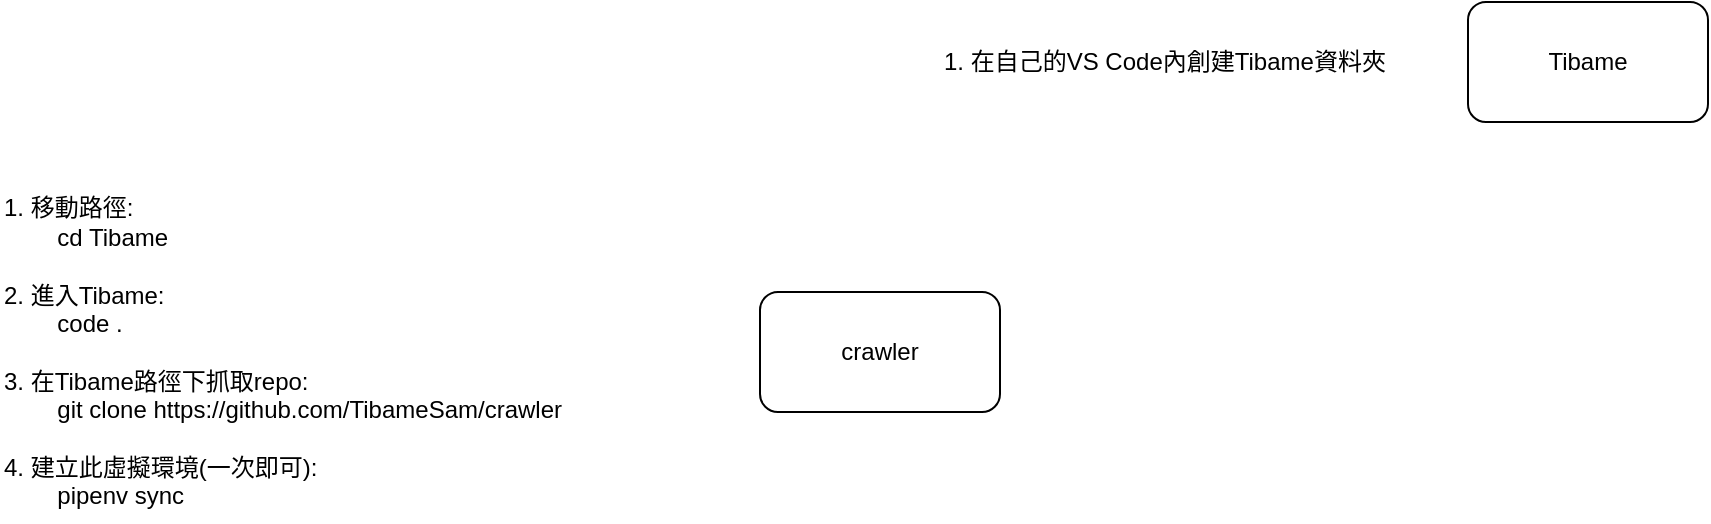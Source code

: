 <mxfile version="27.2.0">
  <diagram name="第 1 页" id="4IonkcLgdpNc1y5kF-Uf">
    <mxGraphModel dx="2253" dy="743" grid="1" gridSize="10" guides="1" tooltips="1" connect="1" arrows="1" fold="1" page="1" pageScale="1" pageWidth="827" pageHeight="1169" math="0" shadow="0">
      <root>
        <mxCell id="0" />
        <mxCell id="1" parent="0" />
        <mxCell id="vj-_aE5Fy5tXKld0EFDE-1" value="Tibame" style="rounded=1;whiteSpace=wrap;html=1;" parent="1" vertex="1">
          <mxGeometry x="354" y="150" width="120" height="60" as="geometry" />
        </mxCell>
        <mxCell id="OP8Zx7TZnXacYfXv5dEU-1" value="1. 在自己的VS Code內創建Tibame資料夾" style="text;html=1;align=left;verticalAlign=middle;resizable=0;points=[];autosize=1;strokeColor=none;fillColor=none;" parent="1" vertex="1">
          <mxGeometry x="90" y="165" width="240" height="30" as="geometry" />
        </mxCell>
        <mxCell id="OP8Zx7TZnXacYfXv5dEU-3" value="&lt;div&gt;1. 移動路徑: &lt;br&gt;&lt;span style=&quot;white-space: pre;&quot;&gt;&#x9;&lt;/span&gt;cd Tibame&lt;br&gt;&lt;br&gt;&lt;/div&gt;&lt;div&gt;2. 進入Tibame: &lt;br&gt;&lt;span style=&quot;white-space: pre;&quot;&gt;&#x9;&lt;/span&gt;code .&lt;br&gt;&lt;br&gt;&lt;/div&gt;&lt;div&gt;3. 在Tibame路徑下抓取repo:&amp;nbsp;&lt;br&gt;&lt;span style=&quot;background-color: transparent; color: light-dark(rgb(0, 0, 0), rgb(255, 255, 255));&quot;&gt;&lt;span style=&quot;white-space: pre;&quot;&gt;&#x9;&lt;/span&gt;git clone https://github.com/TibameSam/crawler&lt;br&gt;&lt;br&gt;&lt;/span&gt;&lt;/div&gt;&lt;div&gt;4. 建立此虛擬環境(一次即可): &lt;br&gt;&lt;span style=&quot;white-space: pre;&quot;&gt;&#x9;&lt;/span&gt;pipenv sync&amp;nbsp;&lt;/div&gt;" style="text;html=1;align=left;verticalAlign=middle;resizable=0;points=[];autosize=1;strokeColor=none;fillColor=none;" parent="1" vertex="1">
          <mxGeometry x="-380" y="240" width="300" height="170" as="geometry" />
        </mxCell>
        <mxCell id="OP8Zx7TZnXacYfXv5dEU-4" value="crawler" style="rounded=1;whiteSpace=wrap;html=1;" parent="1" vertex="1">
          <mxGeometry y="295" width="120" height="60" as="geometry" />
        </mxCell>
      </root>
    </mxGraphModel>
  </diagram>
</mxfile>
